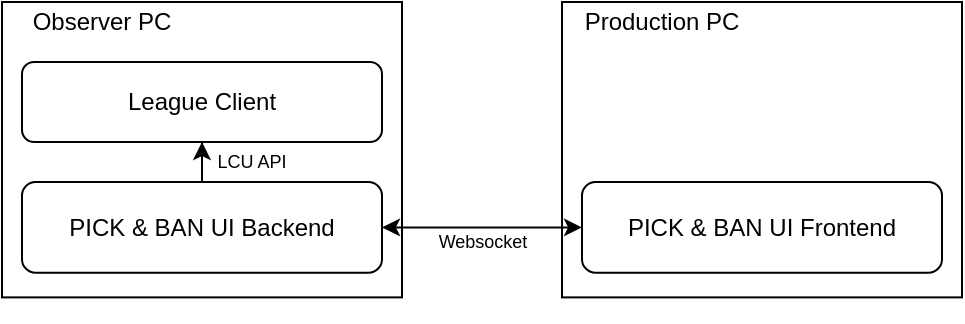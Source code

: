 <mxfile version="12.6.2" type="github"><diagram name="Page-1" id="b5b7bab2-c9e2-2cf4-8b2a-24fd1a2a6d21"><mxGraphModel dx="813" dy="438" grid="1" gridSize="10" guides="1" tooltips="1" connect="1" arrows="1" fold="1" page="1" pageScale="1" pageWidth="827" pageHeight="1169" background="#ffffff" math="0" shadow="0"><root><mxCell id="0"/><mxCell id="1" parent="0"/><mxCell id="3GBiv7r0I2L_P-JAQ3MY-3" value="" style="group" vertex="1" connectable="0" parent="1"><mxGeometry x="440" y="160" width="200" height="160" as="geometry"/></mxCell><mxCell id="3GBiv7r0I2L_P-JAQ3MY-4" value="" style="group" vertex="1" connectable="0" parent="3GBiv7r0I2L_P-JAQ3MY-3"><mxGeometry width="200" height="160" as="geometry"/></mxCell><mxCell id="3GBiv7r0I2L_P-JAQ3MY-1" value="" style="rounded=0;whiteSpace=wrap;html=1;" vertex="1" parent="3GBiv7r0I2L_P-JAQ3MY-4"><mxGeometry width="200" height="147.692" as="geometry"/></mxCell><mxCell id="3GBiv7r0I2L_P-JAQ3MY-2" value="Production PC" style="text;html=1;strokeColor=none;fillColor=none;align=center;verticalAlign=middle;whiteSpace=wrap;rounded=0;container=1;" vertex="1" collapsed="1" parent="3GBiv7r0I2L_P-JAQ3MY-4"><mxGeometry width="100" height="20" as="geometry"><mxRectangle width="80" height="20" as="alternateBounds"/></mxGeometry></mxCell><mxCell id="3GBiv7r0I2L_P-JAQ3MY-6" value="PICK &amp;amp; BAN UI Frontend" style="rounded=1;whiteSpace=wrap;html=1;" vertex="1" parent="3GBiv7r0I2L_P-JAQ3MY-4"><mxGeometry x="10" y="90" width="180" height="45.38" as="geometry"/></mxCell><mxCell id="3GBiv7r0I2L_P-JAQ3MY-13" value="" style="group" vertex="1" connectable="0" parent="1"><mxGeometry x="160" y="160" width="200" height="160" as="geometry"/></mxCell><mxCell id="3GBiv7r0I2L_P-JAQ3MY-14" value="" style="group" vertex="1" connectable="0" parent="3GBiv7r0I2L_P-JAQ3MY-13"><mxGeometry width="200" height="160" as="geometry"/></mxCell><mxCell id="3GBiv7r0I2L_P-JAQ3MY-15" value="" style="rounded=0;whiteSpace=wrap;html=1;" vertex="1" parent="3GBiv7r0I2L_P-JAQ3MY-14"><mxGeometry width="200" height="147.692" as="geometry"/></mxCell><mxCell id="3GBiv7r0I2L_P-JAQ3MY-16" value="Observer PC" style="text;html=1;strokeColor=none;fillColor=none;align=center;verticalAlign=middle;whiteSpace=wrap;rounded=0;container=1;" vertex="1" collapsed="1" parent="3GBiv7r0I2L_P-JAQ3MY-14"><mxGeometry width="100" height="20" as="geometry"><mxRectangle width="80" height="20" as="alternateBounds"/></mxGeometry></mxCell><mxCell id="3GBiv7r0I2L_P-JAQ3MY-17" value="League Client" style="rounded=1;whiteSpace=wrap;html=1;" vertex="1" parent="3GBiv7r0I2L_P-JAQ3MY-14"><mxGeometry x="10" y="30.01" width="180" height="39.99" as="geometry"/></mxCell><mxCell id="3GBiv7r0I2L_P-JAQ3MY-18" style="edgeStyle=orthogonalEdgeStyle;rounded=0;orthogonalLoop=1;jettySize=auto;html=1;exitX=0.5;exitY=0;exitDx=0;exitDy=0;" edge="1" parent="3GBiv7r0I2L_P-JAQ3MY-14" source="3GBiv7r0I2L_P-JAQ3MY-19" target="3GBiv7r0I2L_P-JAQ3MY-17"><mxGeometry relative="1" as="geometry"/></mxCell><mxCell id="3GBiv7r0I2L_P-JAQ3MY-19" value="PICK &amp;amp; BAN UI Backend" style="rounded=1;whiteSpace=wrap;html=1;" vertex="1" parent="3GBiv7r0I2L_P-JAQ3MY-14"><mxGeometry x="10" y="90" width="180" height="45.38" as="geometry"/></mxCell><mxCell id="3GBiv7r0I2L_P-JAQ3MY-20" value="LCU API" style="text;html=1;strokeColor=none;fillColor=none;align=center;verticalAlign=middle;whiteSpace=wrap;rounded=0;fontSize=9;" vertex="1" parent="3GBiv7r0I2L_P-JAQ3MY-14"><mxGeometry x="100" y="70" width="50" height="20" as="geometry"/></mxCell><mxCell id="3GBiv7r0I2L_P-JAQ3MY-22" value="" style="endArrow=classic;startArrow=classic;html=1;fontSize=9;" edge="1" parent="1" source="3GBiv7r0I2L_P-JAQ3MY-19" target="3GBiv7r0I2L_P-JAQ3MY-6"><mxGeometry width="50" height="50" relative="1" as="geometry"><mxPoint x="380" y="380" as="sourcePoint"/><mxPoint x="430" y="330" as="targetPoint"/></mxGeometry></mxCell><mxCell id="3GBiv7r0I2L_P-JAQ3MY-23" value="Websocket" style="text;html=1;align=center;verticalAlign=middle;resizable=0;points=[];autosize=1;fontSize=9;" vertex="1" parent="1"><mxGeometry x="370" y="270" width="60" height="20" as="geometry"/></mxCell></root></mxGraphModel></diagram></mxfile>